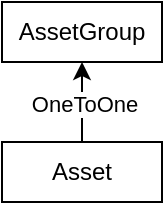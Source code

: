 <mxfile version="14.5.7" type="github"><diagram id="jlVQ54RJutcMB-vLSh-o" name="Page-1"><mxGraphModel dx="1215" dy="1118" grid="1" gridSize="10" guides="1" tooltips="1" connect="1" arrows="1" fold="1" page="1" pageScale="1" pageWidth="827" pageHeight="1169" math="0" shadow="0"><root><mxCell id="0"/><mxCell id="1" parent="0"/><mxCell id="s5hdMo3swykQcyM0sJtl-2" value="Asset" style="rounded=0;whiteSpace=wrap;html=1;" vertex="1" parent="1"><mxGeometry x="200" y="360" width="80" height="30" as="geometry"/></mxCell><mxCell id="s5hdMo3swykQcyM0sJtl-4" value="AssetGroup" style="rounded=0;whiteSpace=wrap;html=1;" vertex="1" parent="1"><mxGeometry x="200" y="290" width="80" height="30" as="geometry"/></mxCell><mxCell id="s5hdMo3swykQcyM0sJtl-5" value="" style="endArrow=classic;html=1;exitX=0.5;exitY=0;exitDx=0;exitDy=0;entryX=0.5;entryY=1;entryDx=0;entryDy=0;" edge="1" parent="1" source="s5hdMo3swykQcyM0sJtl-2" target="s5hdMo3swykQcyM0sJtl-4"><mxGeometry width="50" height="50" relative="1" as="geometry"><mxPoint x="390" y="590" as="sourcePoint"/><mxPoint x="440" y="540" as="targetPoint"/></mxGeometry></mxCell><mxCell id="s5hdMo3swykQcyM0sJtl-8" value="OneToOne" style="edgeLabel;html=1;align=center;verticalAlign=middle;resizable=0;points=[];" vertex="1" connectable="0" parent="s5hdMo3swykQcyM0sJtl-5"><mxGeometry x="-0.05" y="-1" relative="1" as="geometry"><mxPoint as="offset"/></mxGeometry></mxCell></root></mxGraphModel></diagram></mxfile>